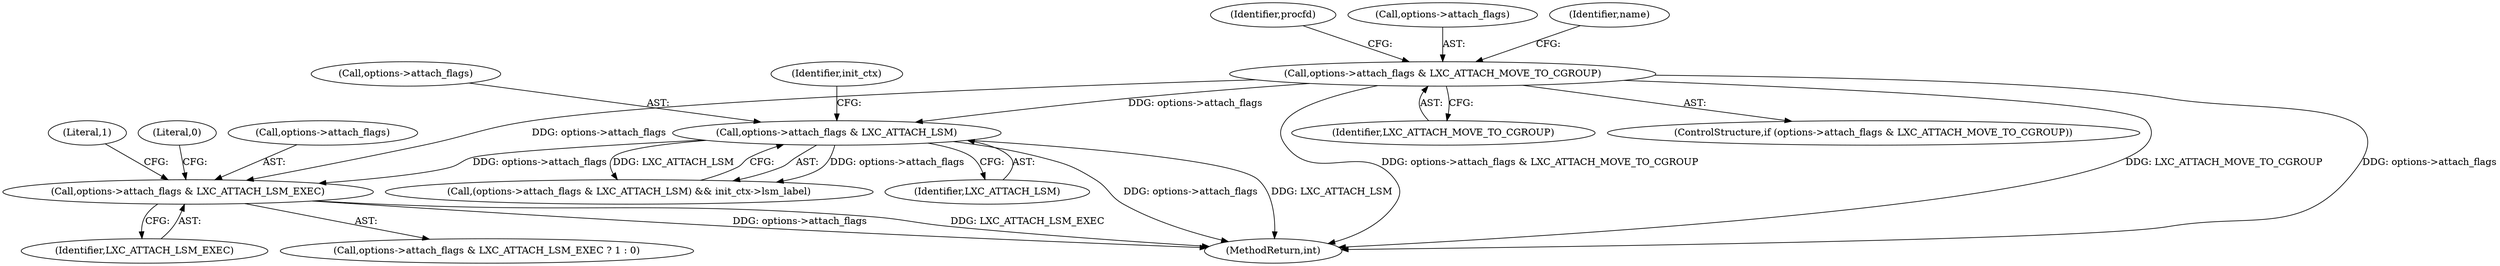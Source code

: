 digraph "0_lxc_81f466d05f2a89cb4f122ef7f593ff3f279b165c_1@pointer" {
"1000559" [label="(Call,options->attach_flags & LXC_ATTACH_LSM_EXEC)"];
"1000342" [label="(Call,options->attach_flags & LXC_ATTACH_MOVE_TO_CGROUP)"];
"1000545" [label="(Call,options->attach_flags & LXC_ATTACH_LSM)"];
"1000356" [label="(Identifier,procfd)"];
"1000346" [label="(Identifier,LXC_ATTACH_MOVE_TO_CGROUP)"];
"1000342" [label="(Call,options->attach_flags & LXC_ATTACH_MOVE_TO_CGROUP)"];
"1000565" [label="(Literal,0)"];
"1000343" [label="(Call,options->attach_flags)"];
"1000351" [label="(Identifier,name)"];
"1000551" [label="(Identifier,init_ctx)"];
"1000558" [label="(Call,options->attach_flags & LXC_ATTACH_LSM_EXEC ? 1 : 0)"];
"1000791" [label="(MethodReturn,int)"];
"1000560" [label="(Call,options->attach_flags)"];
"1000559" [label="(Call,options->attach_flags & LXC_ATTACH_LSM_EXEC)"];
"1000564" [label="(Literal,1)"];
"1000545" [label="(Call,options->attach_flags & LXC_ATTACH_LSM)"];
"1000546" [label="(Call,options->attach_flags)"];
"1000544" [label="(Call,(options->attach_flags & LXC_ATTACH_LSM) && init_ctx->lsm_label)"];
"1000341" [label="(ControlStructure,if (options->attach_flags & LXC_ATTACH_MOVE_TO_CGROUP))"];
"1000549" [label="(Identifier,LXC_ATTACH_LSM)"];
"1000563" [label="(Identifier,LXC_ATTACH_LSM_EXEC)"];
"1000559" -> "1000558"  [label="AST: "];
"1000559" -> "1000563"  [label="CFG: "];
"1000560" -> "1000559"  [label="AST: "];
"1000563" -> "1000559"  [label="AST: "];
"1000564" -> "1000559"  [label="CFG: "];
"1000565" -> "1000559"  [label="CFG: "];
"1000559" -> "1000791"  [label="DDG: options->attach_flags"];
"1000559" -> "1000791"  [label="DDG: LXC_ATTACH_LSM_EXEC"];
"1000342" -> "1000559"  [label="DDG: options->attach_flags"];
"1000545" -> "1000559"  [label="DDG: options->attach_flags"];
"1000342" -> "1000341"  [label="AST: "];
"1000342" -> "1000346"  [label="CFG: "];
"1000343" -> "1000342"  [label="AST: "];
"1000346" -> "1000342"  [label="AST: "];
"1000351" -> "1000342"  [label="CFG: "];
"1000356" -> "1000342"  [label="CFG: "];
"1000342" -> "1000791"  [label="DDG: options->attach_flags"];
"1000342" -> "1000791"  [label="DDG: options->attach_flags & LXC_ATTACH_MOVE_TO_CGROUP"];
"1000342" -> "1000791"  [label="DDG: LXC_ATTACH_MOVE_TO_CGROUP"];
"1000342" -> "1000545"  [label="DDG: options->attach_flags"];
"1000545" -> "1000544"  [label="AST: "];
"1000545" -> "1000549"  [label="CFG: "];
"1000546" -> "1000545"  [label="AST: "];
"1000549" -> "1000545"  [label="AST: "];
"1000551" -> "1000545"  [label="CFG: "];
"1000544" -> "1000545"  [label="CFG: "];
"1000545" -> "1000791"  [label="DDG: options->attach_flags"];
"1000545" -> "1000791"  [label="DDG: LXC_ATTACH_LSM"];
"1000545" -> "1000544"  [label="DDG: options->attach_flags"];
"1000545" -> "1000544"  [label="DDG: LXC_ATTACH_LSM"];
}
